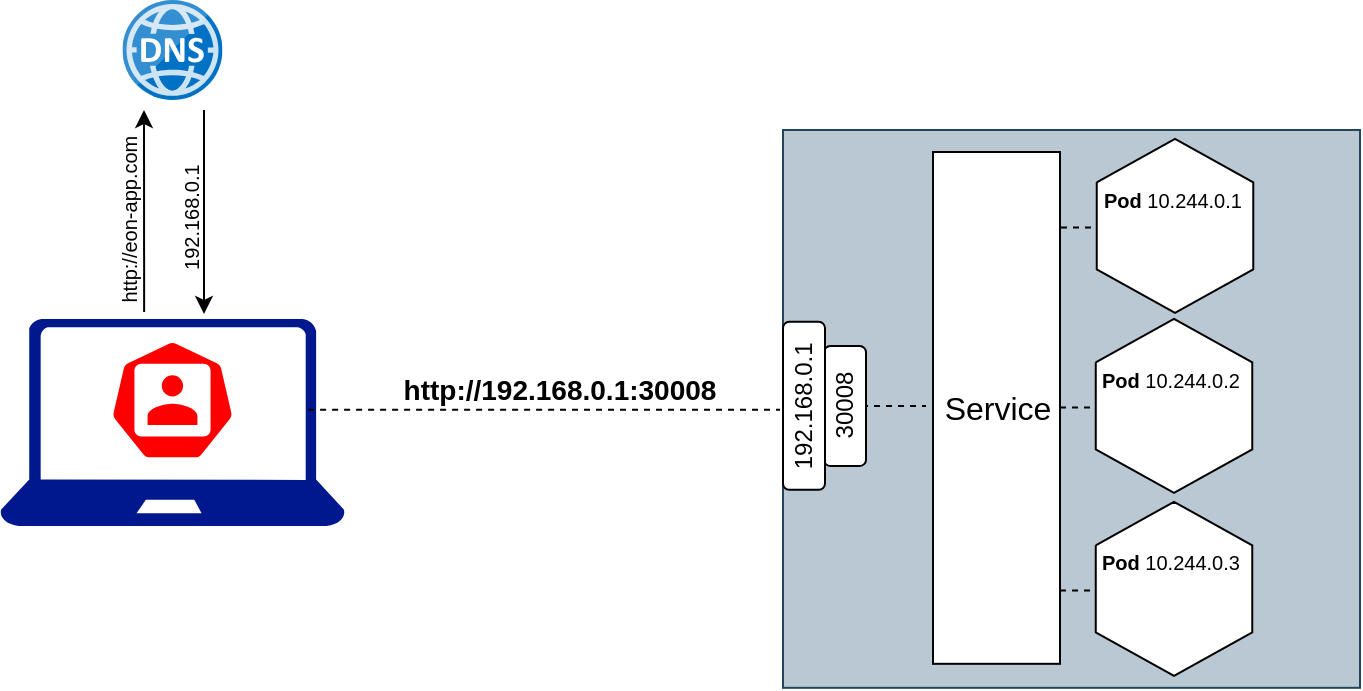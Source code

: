 <mxfile version="23.0.1" type="github">
  <diagram name="Page-1" id="ux_PUUvleqaBWZlEBw-f">
    <mxGraphModel dx="1061" dy="1878" grid="1" gridSize="10" guides="1" tooltips="1" connect="1" arrows="1" fold="1" page="1" pageScale="1" pageWidth="850" pageHeight="1100" math="0" shadow="0">
      <root>
        <mxCell id="0" />
        <mxCell id="1" parent="0" />
        <mxCell id="RruQv3TNjF2r6rg1G-1i-1" value="" style="sketch=0;html=1;dashed=0;whitespace=wrap;fillColor=#FF0000;strokeColor=#ffffff;points=[[0.005,0.63,0],[0.1,0.2,0],[0.9,0.2,0],[0.5,0,0],[0.995,0.63,0],[0.72,0.99,0],[0.5,1,0],[0.28,0.99,0]];verticalLabelPosition=bottom;align=center;verticalAlign=top;shape=mxgraph.kubernetes.icon;prIcon=user;spacing=-4;" parent="1" vertex="1">
          <mxGeometry x="124.53" y="-900.4" width="63.44" height="60.9" as="geometry" />
        </mxCell>
        <mxCell id="RruQv3TNjF2r6rg1G-1i-11" value="" style="sketch=0;aspect=fixed;pointerEvents=1;shadow=0;dashed=0;html=1;strokeColor=none;labelPosition=center;verticalLabelPosition=bottom;verticalAlign=top;align=center;fillColor=#00188D;shape=mxgraph.azure.laptop" parent="1" vertex="1">
          <mxGeometry x="70" y="-910.5" width="172.5" height="103.5" as="geometry" />
        </mxCell>
        <mxCell id="pP3D3UpvlZL9q_hh4rRk-4" value="" style="rounded=0;whiteSpace=wrap;html=1;fillColor=#bac8d3;strokeColor=#23445d;" parent="1" vertex="1">
          <mxGeometry x="461.5" y="-1005" width="288.5" height="278.91" as="geometry" />
        </mxCell>
        <mxCell id="pP3D3UpvlZL9q_hh4rRk-16" value="" style="endArrow=none;html=1;rounded=0;exitX=0.5;exitY=1;exitDx=0;exitDy=0;entryX=0;entryY=1;entryDx=0;entryDy=0;dashed=1;" parent="1" edge="1">
          <mxGeometry width="50" height="50" relative="1" as="geometry">
            <mxPoint x="600.5" y="-956.22" as="sourcePoint" />
            <mxPoint x="685.95" y="-956.22" as="targetPoint" />
          </mxGeometry>
        </mxCell>
        <mxCell id="pP3D3UpvlZL9q_hh4rRk-21" value="" style="endArrow=none;dashed=1;html=1;rounded=0;" parent="1" edge="1">
          <mxGeometry width="50" height="50" relative="1" as="geometry">
            <mxPoint x="350" y="-865.09" as="sourcePoint" />
            <mxPoint x="460" y="-865.09" as="targetPoint" />
          </mxGeometry>
        </mxCell>
        <mxCell id="pP3D3UpvlZL9q_hh4rRk-25" value="" style="endArrow=none;dashed=1;html=1;rounded=0;" parent="1" edge="1">
          <mxGeometry width="50" height="50" relative="1" as="geometry">
            <mxPoint x="483" y="-867" as="sourcePoint" />
            <mxPoint x="533" y="-867" as="targetPoint" />
          </mxGeometry>
        </mxCell>
        <mxCell id="pP3D3UpvlZL9q_hh4rRk-33" value="" style="endArrow=none;dashed=1;html=1;rounded=0;exitX=1.009;exitY=0.503;exitDx=0;exitDy=0;exitPerimeter=0;" parent="1" edge="1">
          <mxGeometry width="50" height="50" relative="1" as="geometry">
            <mxPoint x="224.053" y="-865.14" as="sourcePoint" />
            <mxPoint x="350" y="-865.09" as="targetPoint" />
          </mxGeometry>
        </mxCell>
        <mxCell id="pP3D3UpvlZL9q_hh4rRk-19" value="30008" style="rounded=1;whiteSpace=wrap;html=1;rotation=-90;" parent="1" vertex="1">
          <mxGeometry x="462.5" y="-877.5" width="60" height="21" as="geometry" />
        </mxCell>
        <mxCell id="pP3D3UpvlZL9q_hh4rRk-36" value="192.168.0.1" style="rounded=1;whiteSpace=wrap;html=1;rotation=-90;" parent="1" vertex="1">
          <mxGeometry x="430" y="-877.59" width="84" height="21" as="geometry" />
        </mxCell>
        <mxCell id="pP3D3UpvlZL9q_hh4rRk-8" value="&lt;font style=&quot;font-size: 16px;&quot;&gt;Service&lt;/font&gt;" style="rounded=0;whiteSpace=wrap;html=1;" parent="1" vertex="1">
          <mxGeometry x="536.5" y="-994" width="63.5" height="255.91" as="geometry" />
        </mxCell>
        <mxCell id="pP3D3UpvlZL9q_hh4rRk-6" value="" style="verticalLabelPosition=bottom;verticalAlign=top;html=1;shape=mxgraph.basic.polygon;polyCoords=[[0,0.25],[0.5,0],[1,0.25],[1,0.75],[0.5,1],[0,0.75],[0,0.25]];polyline=1;fillColor=default;perimeter=rectanglePerimeter;" parent="1" vertex="1">
          <mxGeometry x="618.38" y="-1000.59" width="78.25" height="87" as="geometry" />
        </mxCell>
        <mxCell id="pP3D3UpvlZL9q_hh4rRk-7" value="&lt;font style=&quot;font-size: 10px;&quot;&gt;&lt;b style=&quot;border-color: var(--border-color); text-align: center;&quot;&gt;Pod&amp;nbsp;&lt;/b&gt;&lt;span style=&quot;border-color: var(--border-color); text-align: center;&quot;&gt;10.244.0.1&lt;/span&gt;&lt;/font&gt;" style="text;whiteSpace=wrap;html=1;rotation=0;" parent="1" vertex="1">
          <mxGeometry x="619.95" y="-984.4" width="71.12" height="28" as="geometry" />
        </mxCell>
        <mxCell id="lmyOfEDprMvOEez0UIYF-1" value="&lt;b&gt;&lt;font style=&quot;font-size: 14px;&quot;&gt;http://192.168.0.1:30008&lt;/font&gt;&lt;/b&gt;" style="text;html=1;strokeColor=none;fillColor=none;align=center;verticalAlign=middle;whiteSpace=wrap;rounded=0;" parent="1" vertex="1">
          <mxGeometry x="270" y="-889.59" width="160" height="30" as="geometry" />
        </mxCell>
        <mxCell id="lmyOfEDprMvOEez0UIYF-3" value="" style="endArrow=none;html=1;rounded=0;exitX=0.5;exitY=1;exitDx=0;exitDy=0;entryX=0;entryY=1;entryDx=0;entryDy=0;dashed=1;" parent="1" edge="1">
          <mxGeometry width="50" height="50" relative="1" as="geometry">
            <mxPoint x="600" y="-866.22" as="sourcePoint" />
            <mxPoint x="685.45" y="-866.22" as="targetPoint" />
          </mxGeometry>
        </mxCell>
        <mxCell id="lmyOfEDprMvOEez0UIYF-4" value="" style="verticalLabelPosition=bottom;verticalAlign=top;html=1;shape=mxgraph.basic.polygon;polyCoords=[[0,0.25],[0.5,0],[1,0.25],[1,0.75],[0.5,1],[0,0.75],[0,0.25]];polyline=1;fillColor=default;perimeter=rectanglePerimeter;" parent="1" vertex="1">
          <mxGeometry x="617.88" y="-910.59" width="78.25" height="87" as="geometry" />
        </mxCell>
        <mxCell id="lmyOfEDprMvOEez0UIYF-5" value="&lt;font style=&quot;font-size: 10px;&quot;&gt;&lt;b style=&quot;border-color: var(--border-color); text-align: center;&quot;&gt;Pod&amp;nbsp;&lt;/b&gt;&lt;span style=&quot;border-color: var(--border-color); text-align: center;&quot;&gt;10.244.0.2&lt;/span&gt;&lt;/font&gt;" style="text;whiteSpace=wrap;html=1;rotation=0;" parent="1" vertex="1">
          <mxGeometry x="619.45" y="-894.4" width="71.12" height="28" as="geometry" />
        </mxCell>
        <mxCell id="lmyOfEDprMvOEez0UIYF-6" value="" style="endArrow=none;html=1;rounded=0;exitX=0.5;exitY=1;exitDx=0;exitDy=0;entryX=0;entryY=1;entryDx=0;entryDy=0;dashed=1;" parent="1" edge="1">
          <mxGeometry width="50" height="50" relative="1" as="geometry">
            <mxPoint x="600" y="-774.72" as="sourcePoint" />
            <mxPoint x="685.45" y="-774.72" as="targetPoint" />
          </mxGeometry>
        </mxCell>
        <mxCell id="lmyOfEDprMvOEez0UIYF-7" value="" style="verticalLabelPosition=bottom;verticalAlign=top;html=1;shape=mxgraph.basic.polygon;polyCoords=[[0,0.25],[0.5,0],[1,0.25],[1,0.75],[0.5,1],[0,0.75],[0,0.25]];polyline=1;fillColor=default;perimeter=rectanglePerimeter;" parent="1" vertex="1">
          <mxGeometry x="617.88" y="-819.09" width="78.25" height="87" as="geometry" />
        </mxCell>
        <mxCell id="lmyOfEDprMvOEez0UIYF-8" value="&lt;font style=&quot;font-size: 10px;&quot;&gt;&lt;b style=&quot;border-color: var(--border-color); text-align: center;&quot;&gt;Pod&amp;nbsp;&lt;/b&gt;&lt;span style=&quot;border-color: var(--border-color); text-align: center;&quot;&gt;10.244.0.3&lt;/span&gt;&lt;/font&gt;" style="text;whiteSpace=wrap;html=1;rotation=0;" parent="1" vertex="1">
          <mxGeometry x="619.45" y="-802.9" width="71.12" height="28" as="geometry" />
        </mxCell>
        <mxCell id="lmyOfEDprMvOEez0UIYF-15" value="" style="endArrow=classic;html=1;rounded=0;exitX=0.383;exitY=-0.014;exitDx=0;exitDy=0;exitPerimeter=0;" parent="1" edge="1">
          <mxGeometry width="50" height="50" relative="1" as="geometry">
            <mxPoint x="142.068" y="-913.949" as="sourcePoint" />
            <mxPoint x="142" y="-1015" as="targetPoint" />
          </mxGeometry>
        </mxCell>
        <mxCell id="lmyOfEDprMvOEez0UIYF-16" value="" style="endArrow=classic;html=1;rounded=0;" parent="1" edge="1">
          <mxGeometry width="50" height="50" relative="1" as="geometry">
            <mxPoint x="172" y="-1015" as="sourcePoint" />
            <mxPoint x="172" y="-913" as="targetPoint" />
          </mxGeometry>
        </mxCell>
        <mxCell id="lmyOfEDprMvOEez0UIYF-17" value="&lt;font style=&quot;font-size: 10px;&quot;&gt;http://eon-app.com&lt;/font&gt;" style="text;html=1;strokeColor=none;fillColor=none;align=center;verticalAlign=middle;whiteSpace=wrap;rounded=0;rotation=-90;" parent="1" vertex="1">
          <mxGeometry x="73.97" y="-975.4" width="120" height="30" as="geometry" />
        </mxCell>
        <mxCell id="lmyOfEDprMvOEez0UIYF-19" value="&lt;font style=&quot;font-size: 10px;&quot;&gt;192.168.0.1&lt;/font&gt;" style="text;html=1;strokeColor=none;fillColor=none;align=center;verticalAlign=middle;whiteSpace=wrap;rounded=0;rotation=-90;" parent="1" vertex="1">
          <mxGeometry x="104.97" y="-976.4" width="120" height="30" as="geometry" />
        </mxCell>
        <mxCell id="EDPzLhZ5t14-nJ9mS6uv-1" value="" style="image;sketch=0;aspect=fixed;html=1;points=[];align=center;fontSize=12;image=img/lib/mscae/DNS.svg;" vertex="1" parent="1">
          <mxGeometry x="131.25" y="-1070" width="50" height="50" as="geometry" />
        </mxCell>
      </root>
    </mxGraphModel>
  </diagram>
</mxfile>
